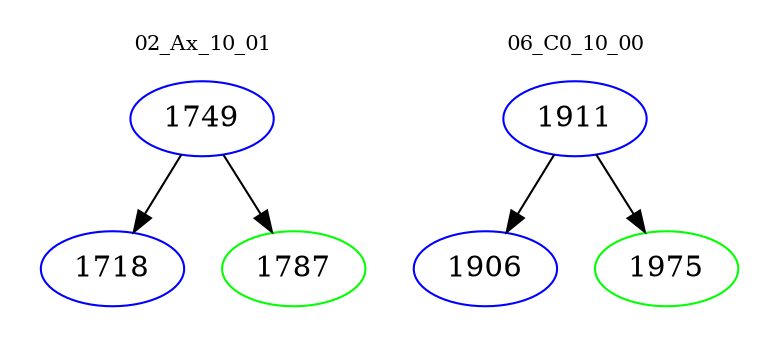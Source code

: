 digraph{
subgraph cluster_0 {
color = white
label = "02_Ax_10_01";
fontsize=10;
T0_1749 [label="1749", color="blue"]
T0_1749 -> T0_1718 [color="black"]
T0_1718 [label="1718", color="blue"]
T0_1749 -> T0_1787 [color="black"]
T0_1787 [label="1787", color="green"]
}
subgraph cluster_1 {
color = white
label = "06_C0_10_00";
fontsize=10;
T1_1911 [label="1911", color="blue"]
T1_1911 -> T1_1906 [color="black"]
T1_1906 [label="1906", color="blue"]
T1_1911 -> T1_1975 [color="black"]
T1_1975 [label="1975", color="green"]
}
}
